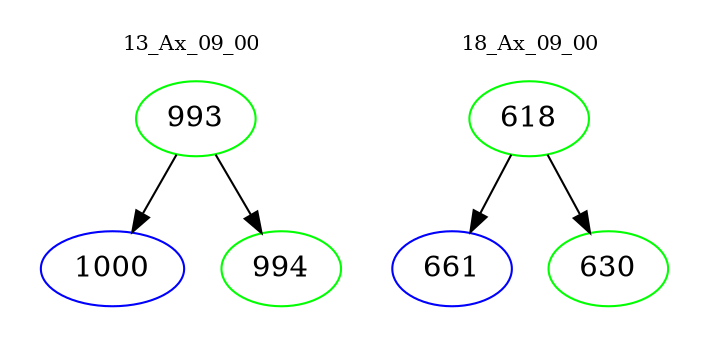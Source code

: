 digraph{
subgraph cluster_0 {
color = white
label = "13_Ax_09_00";
fontsize=10;
T0_993 [label="993", color="green"]
T0_993 -> T0_1000 [color="black"]
T0_1000 [label="1000", color="blue"]
T0_993 -> T0_994 [color="black"]
T0_994 [label="994", color="green"]
}
subgraph cluster_1 {
color = white
label = "18_Ax_09_00";
fontsize=10;
T1_618 [label="618", color="green"]
T1_618 -> T1_661 [color="black"]
T1_661 [label="661", color="blue"]
T1_618 -> T1_630 [color="black"]
T1_630 [label="630", color="green"]
}
}
